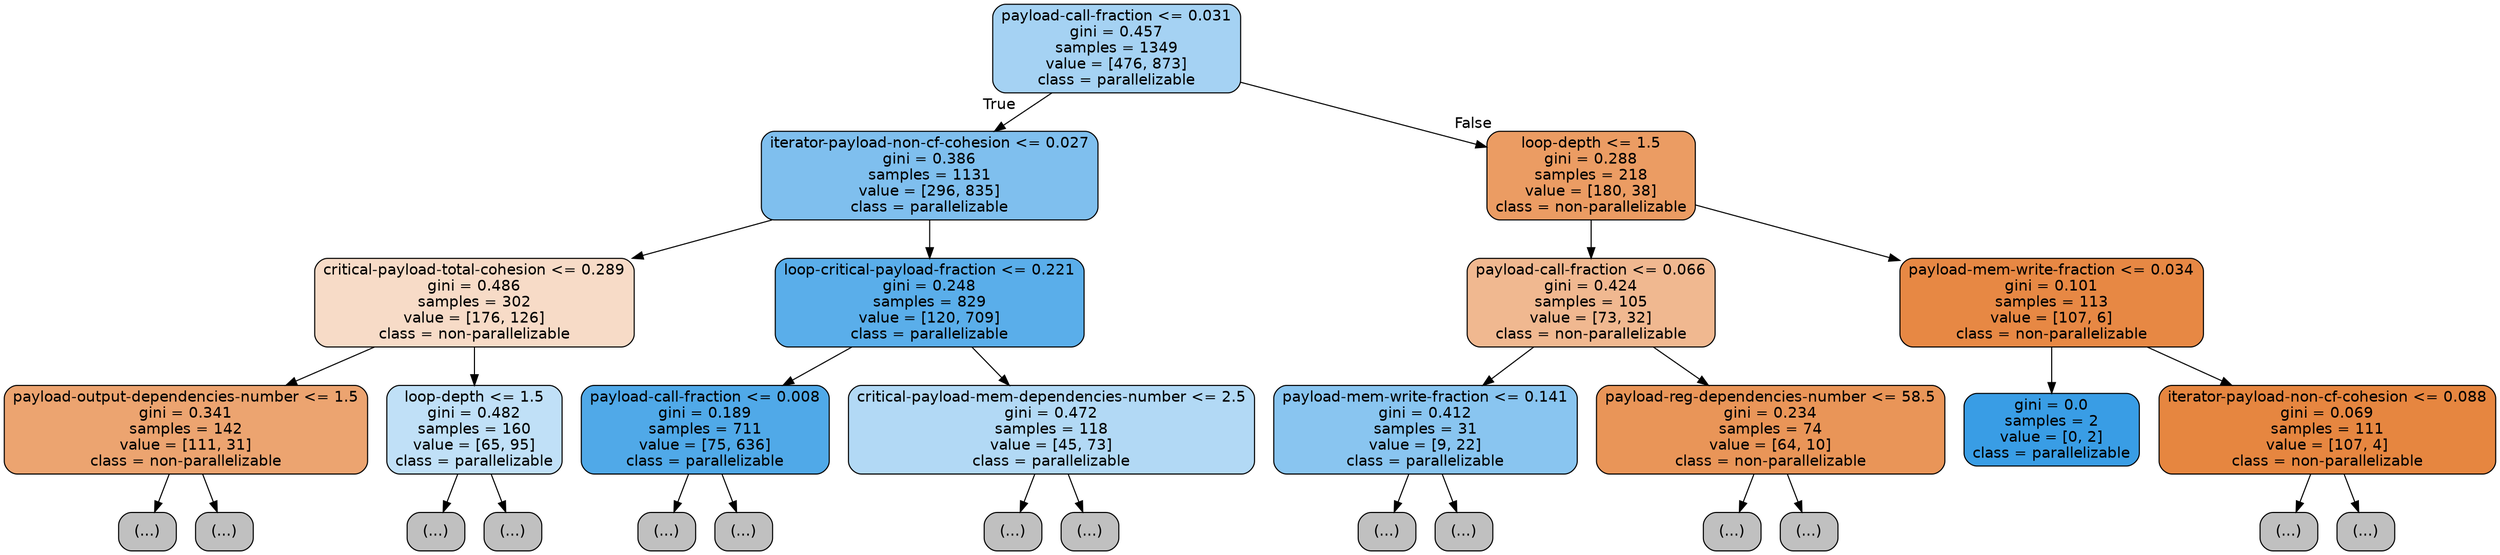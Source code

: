 digraph Tree {
node [shape=box, style="filled, rounded", color="black", fontname=helvetica] ;
edge [fontname=helvetica] ;
0 [label="payload-call-fraction <= 0.031\ngini = 0.457\nsamples = 1349\nvalue = [476, 873]\nclass = parallelizable", fillcolor="#399de574"] ;
1 [label="iterator-payload-non-cf-cohesion <= 0.027\ngini = 0.386\nsamples = 1131\nvalue = [296, 835]\nclass = parallelizable", fillcolor="#399de5a5"] ;
0 -> 1 [labeldistance=2.5, labelangle=45, headlabel="True"] ;
2 [label="critical-payload-total-cohesion <= 0.289\ngini = 0.486\nsamples = 302\nvalue = [176, 126]\nclass = non-parallelizable", fillcolor="#e5813948"] ;
1 -> 2 ;
3 [label="payload-output-dependencies-number <= 1.5\ngini = 0.341\nsamples = 142\nvalue = [111, 31]\nclass = non-parallelizable", fillcolor="#e58139b8"] ;
2 -> 3 ;
4 [label="(...)", fillcolor="#C0C0C0"] ;
3 -> 4 ;
29 [label="(...)", fillcolor="#C0C0C0"] ;
3 -> 29 ;
40 [label="loop-depth <= 1.5\ngini = 0.482\nsamples = 160\nvalue = [65, 95]\nclass = parallelizable", fillcolor="#399de551"] ;
2 -> 40 ;
41 [label="(...)", fillcolor="#C0C0C0"] ;
40 -> 41 ;
46 [label="(...)", fillcolor="#C0C0C0"] ;
40 -> 46 ;
71 [label="loop-critical-payload-fraction <= 0.221\ngini = 0.248\nsamples = 829\nvalue = [120, 709]\nclass = parallelizable", fillcolor="#399de5d4"] ;
1 -> 71 ;
72 [label="payload-call-fraction <= 0.008\ngini = 0.189\nsamples = 711\nvalue = [75, 636]\nclass = parallelizable", fillcolor="#399de5e1"] ;
71 -> 72 ;
73 [label="(...)", fillcolor="#C0C0C0"] ;
72 -> 73 ;
182 [label="(...)", fillcolor="#C0C0C0"] ;
72 -> 182 ;
189 [label="critical-payload-mem-dependencies-number <= 2.5\ngini = 0.472\nsamples = 118\nvalue = [45, 73]\nclass = parallelizable", fillcolor="#399de562"] ;
71 -> 189 ;
190 [label="(...)", fillcolor="#C0C0C0"] ;
189 -> 190 ;
209 [label="(...)", fillcolor="#C0C0C0"] ;
189 -> 209 ;
234 [label="loop-depth <= 1.5\ngini = 0.288\nsamples = 218\nvalue = [180, 38]\nclass = non-parallelizable", fillcolor="#e58139c9"] ;
0 -> 234 [labeldistance=2.5, labelangle=-45, headlabel="False"] ;
235 [label="payload-call-fraction <= 0.066\ngini = 0.424\nsamples = 105\nvalue = [73, 32]\nclass = non-parallelizable", fillcolor="#e581398f"] ;
234 -> 235 ;
236 [label="payload-mem-write-fraction <= 0.141\ngini = 0.412\nsamples = 31\nvalue = [9, 22]\nclass = parallelizable", fillcolor="#399de597"] ;
235 -> 236 ;
237 [label="(...)", fillcolor="#C0C0C0"] ;
236 -> 237 ;
246 [label="(...)", fillcolor="#C0C0C0"] ;
236 -> 246 ;
247 [label="payload-reg-dependencies-number <= 58.5\ngini = 0.234\nsamples = 74\nvalue = [64, 10]\nclass = non-parallelizable", fillcolor="#e58139d7"] ;
235 -> 247 ;
248 [label="(...)", fillcolor="#C0C0C0"] ;
247 -> 248 ;
265 [label="(...)", fillcolor="#C0C0C0"] ;
247 -> 265 ;
268 [label="payload-mem-write-fraction <= 0.034\ngini = 0.101\nsamples = 113\nvalue = [107, 6]\nclass = non-parallelizable", fillcolor="#e58139f1"] ;
234 -> 268 ;
269 [label="gini = 0.0\nsamples = 2\nvalue = [0, 2]\nclass = parallelizable", fillcolor="#399de5ff"] ;
268 -> 269 ;
270 [label="iterator-payload-non-cf-cohesion <= 0.088\ngini = 0.069\nsamples = 111\nvalue = [107, 4]\nclass = non-parallelizable", fillcolor="#e58139f5"] ;
268 -> 270 ;
271 [label="(...)", fillcolor="#C0C0C0"] ;
270 -> 271 ;
276 [label="(...)", fillcolor="#C0C0C0"] ;
270 -> 276 ;
}